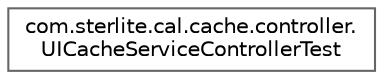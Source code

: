 digraph "Graphical Class Hierarchy"
{
 // LATEX_PDF_SIZE
  bgcolor="transparent";
  edge [fontname=Helvetica,fontsize=10,labelfontname=Helvetica,labelfontsize=10];
  node [fontname=Helvetica,fontsize=10,shape=box,height=0.2,width=0.4];
  rankdir="LR";
  Node0 [id="Node000000",label="com.sterlite.cal.cache.controller.\lUICacheServiceControllerTest",height=0.2,width=0.4,color="grey40", fillcolor="white", style="filled",URL="$classcom_1_1sterlite_1_1cal_1_1cache_1_1controller_1_1_u_i_cache_service_controller_test.html",tooltip=" "];
}
